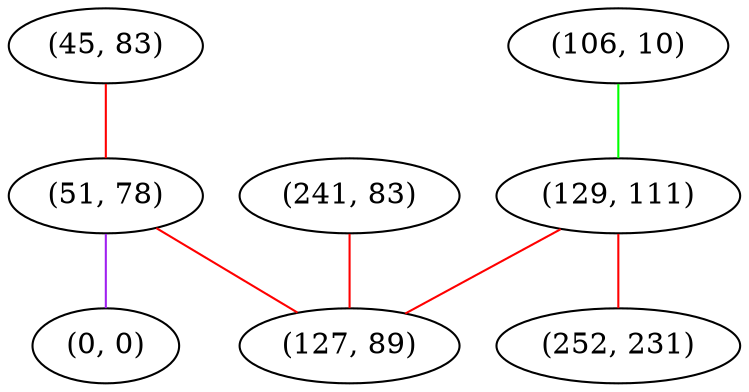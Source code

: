 graph "" {
"(241, 83)";
"(106, 10)";
"(45, 83)";
"(51, 78)";
"(129, 111)";
"(0, 0)";
"(127, 89)";
"(252, 231)";
"(241, 83)" -- "(127, 89)"  [color=red, key=0, weight=1];
"(106, 10)" -- "(129, 111)"  [color=green, key=0, weight=2];
"(45, 83)" -- "(51, 78)"  [color=red, key=0, weight=1];
"(51, 78)" -- "(127, 89)"  [color=red, key=0, weight=1];
"(51, 78)" -- "(0, 0)"  [color=purple, key=0, weight=4];
"(129, 111)" -- "(252, 231)"  [color=red, key=0, weight=1];
"(129, 111)" -- "(127, 89)"  [color=red, key=0, weight=1];
}

